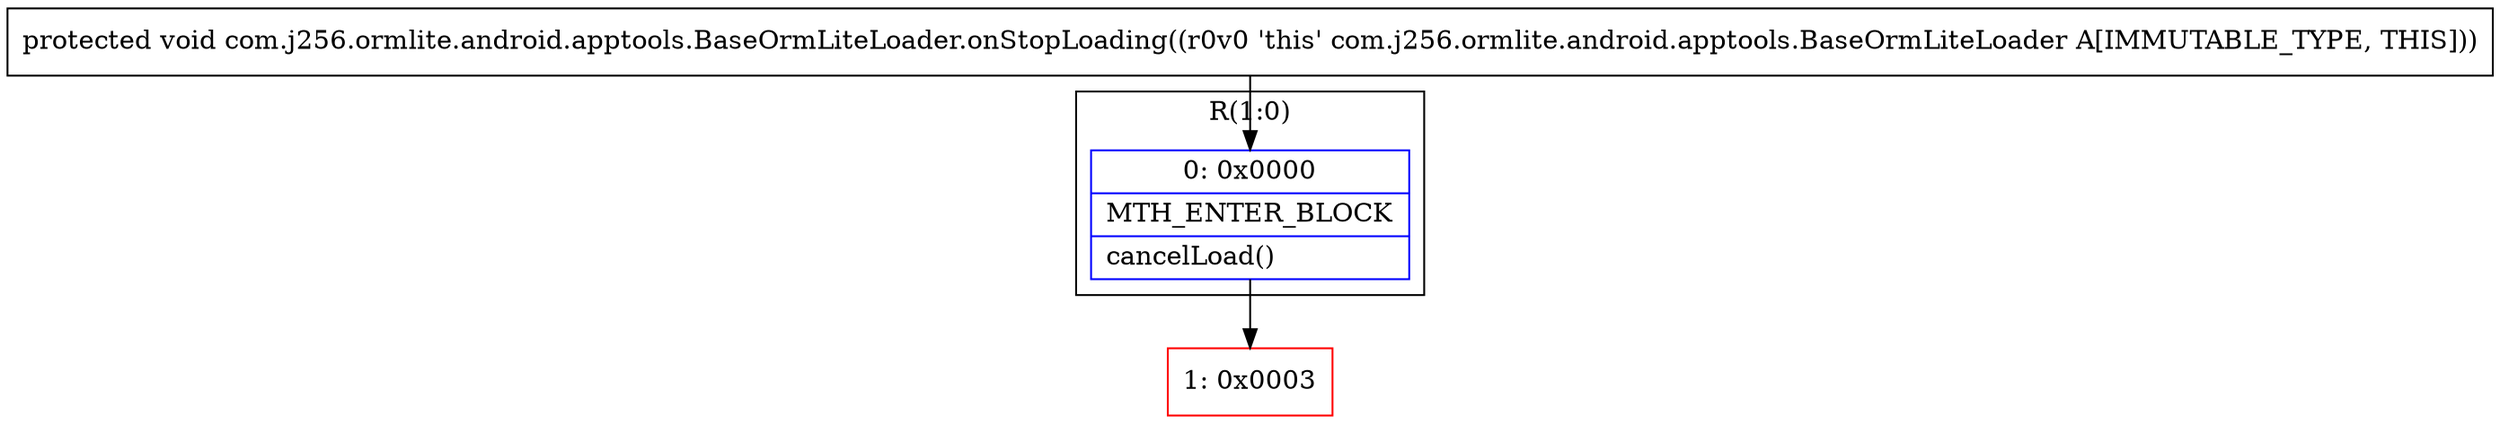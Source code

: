 digraph "CFG forcom.j256.ormlite.android.apptools.BaseOrmLiteLoader.onStopLoading()V" {
subgraph cluster_Region_2008178008 {
label = "R(1:0)";
node [shape=record,color=blue];
Node_0 [shape=record,label="{0\:\ 0x0000|MTH_ENTER_BLOCK\l|cancelLoad()\l}"];
}
Node_1 [shape=record,color=red,label="{1\:\ 0x0003}"];
MethodNode[shape=record,label="{protected void com.j256.ormlite.android.apptools.BaseOrmLiteLoader.onStopLoading((r0v0 'this' com.j256.ormlite.android.apptools.BaseOrmLiteLoader A[IMMUTABLE_TYPE, THIS])) }"];
MethodNode -> Node_0;
Node_0 -> Node_1;
}


